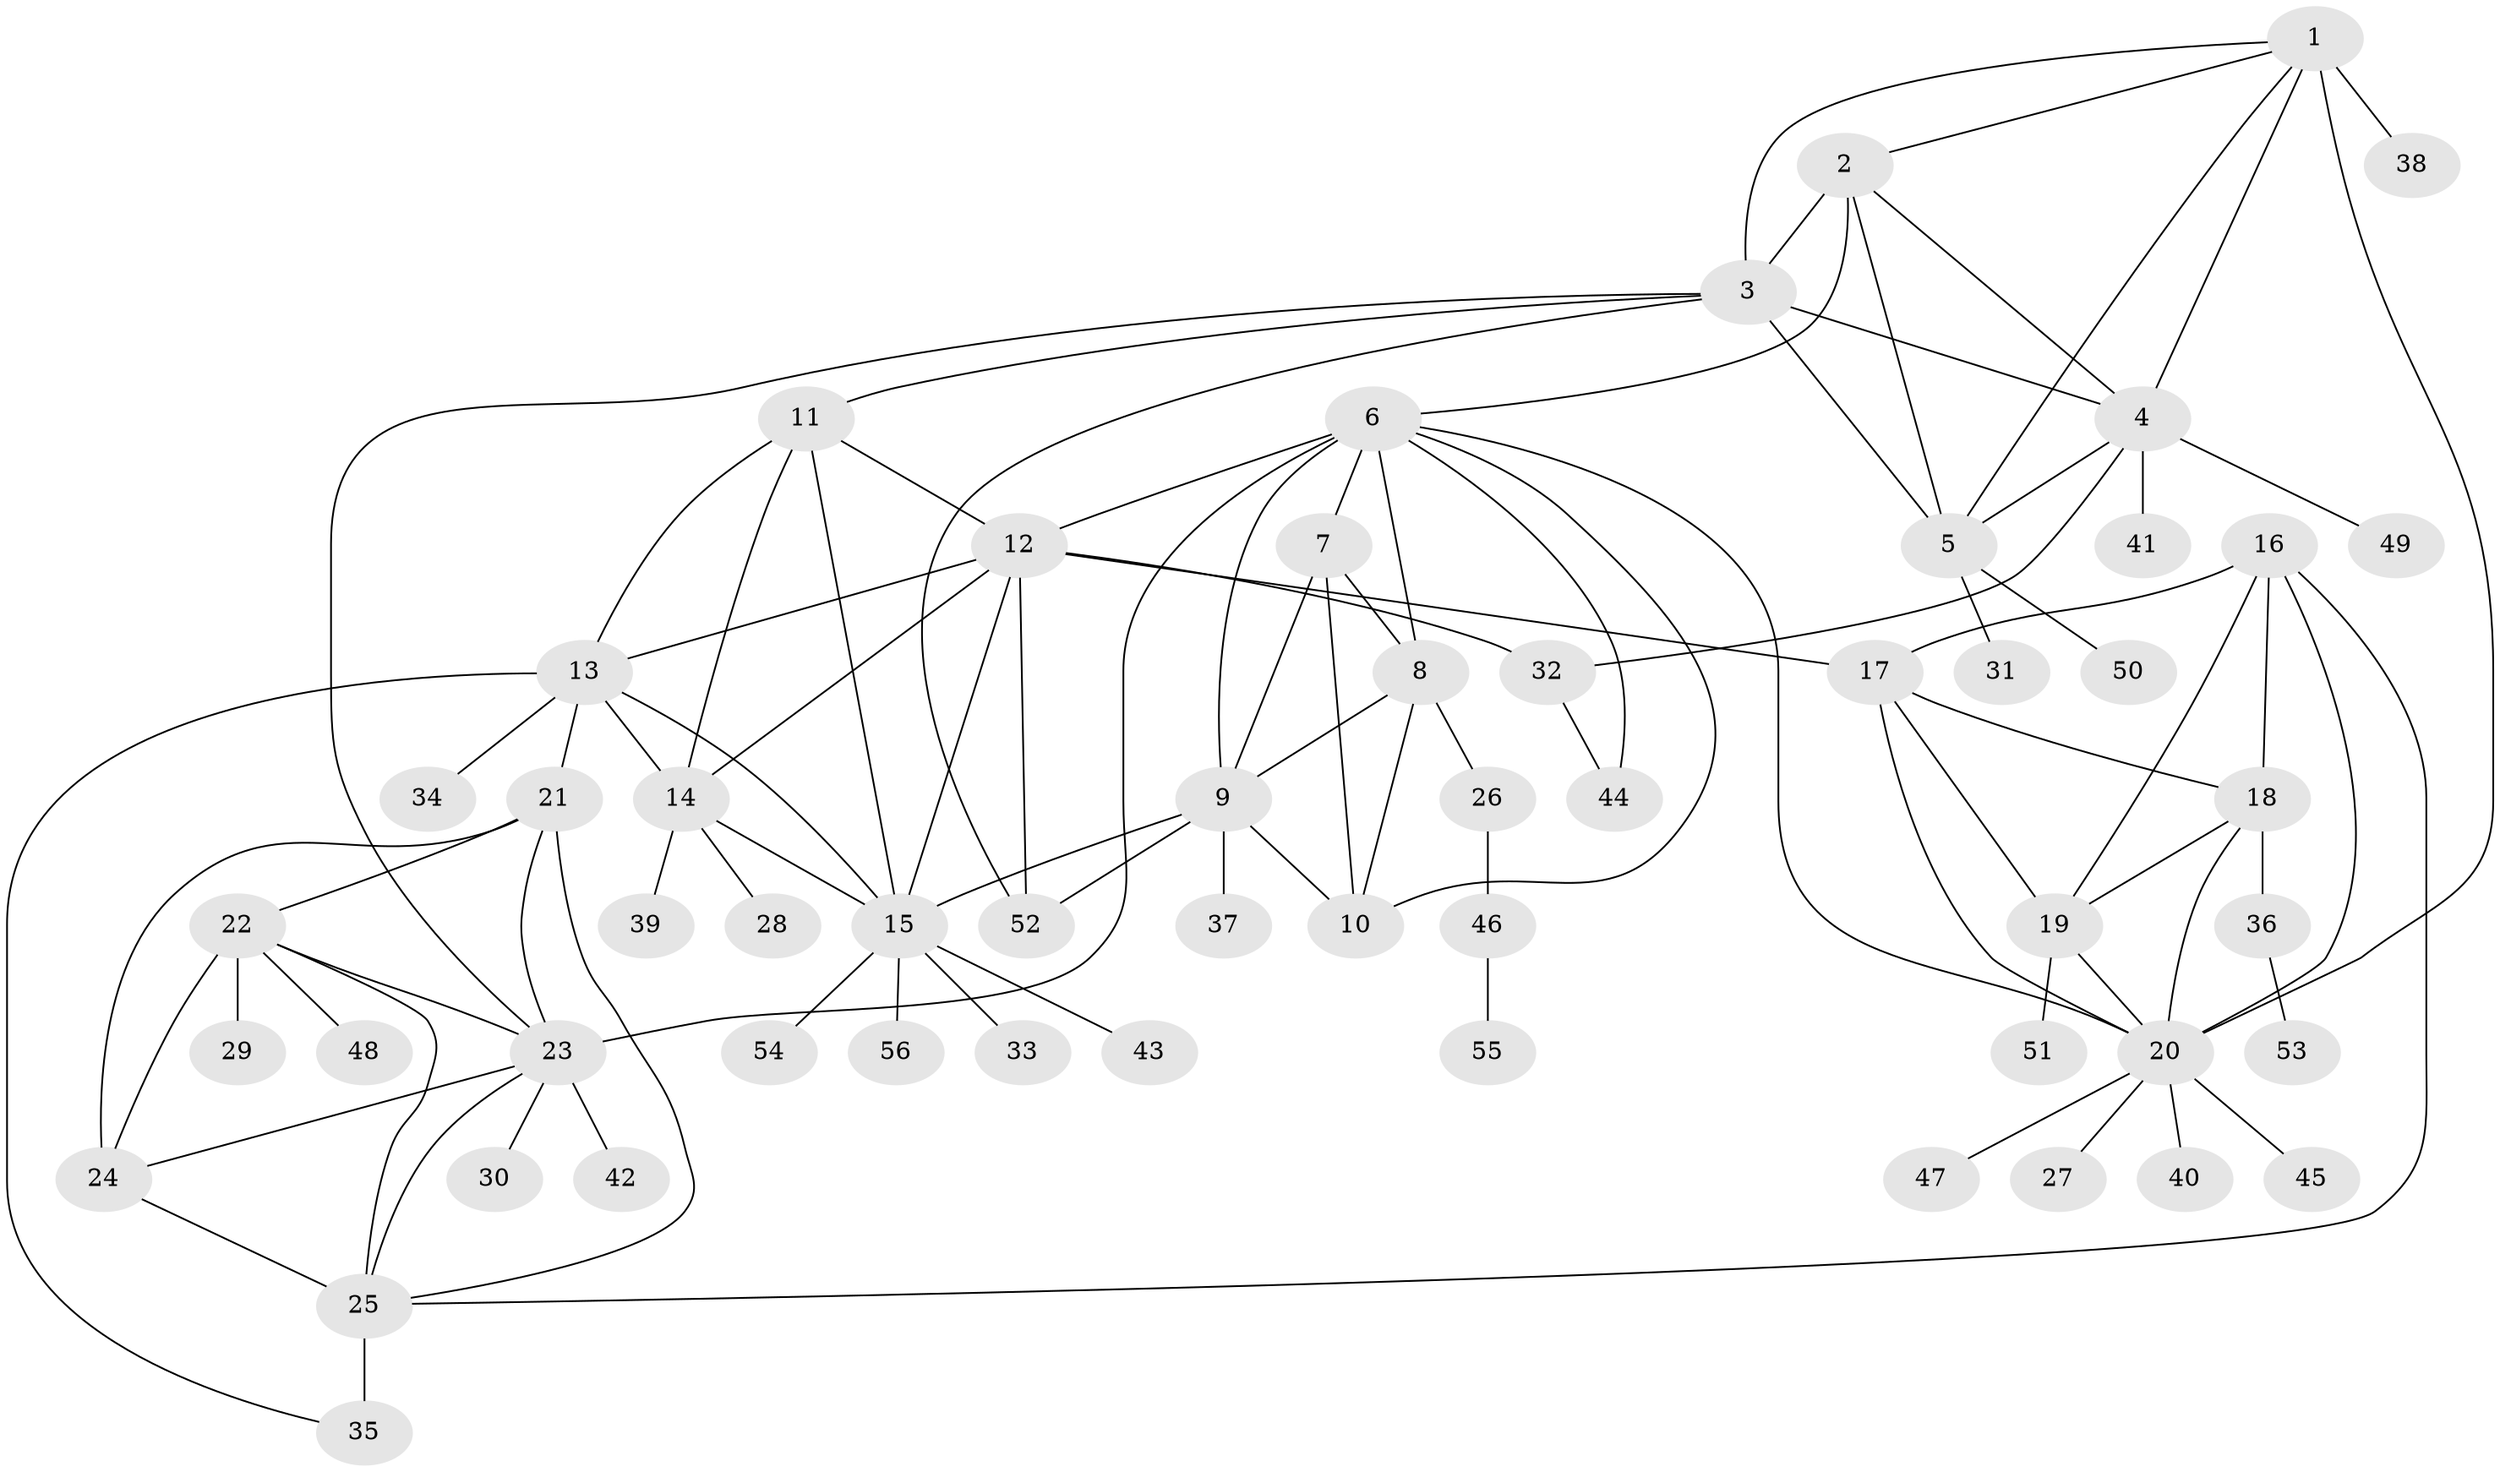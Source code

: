 // original degree distribution, {10: 0.03636363636363636, 8: 0.03636363636363636, 7: 0.03636363636363636, 9: 0.03636363636363636, 6: 0.03636363636363636, 5: 0.02727272727272727, 11: 0.00909090909090909, 4: 0.00909090909090909, 1: 0.5545454545454546, 3: 0.045454545454545456, 2: 0.17272727272727273}
// Generated by graph-tools (version 1.1) at 2025/52/03/04/25 22:52:08]
// undirected, 56 vertices, 97 edges
graph export_dot {
  node [color=gray90,style=filled];
  1;
  2;
  3;
  4;
  5;
  6;
  7;
  8;
  9;
  10;
  11;
  12;
  13;
  14;
  15;
  16;
  17;
  18;
  19;
  20;
  21;
  22;
  23;
  24;
  25;
  26;
  27;
  28;
  29;
  30;
  31;
  32;
  33;
  34;
  35;
  36;
  37;
  38;
  39;
  40;
  41;
  42;
  43;
  44;
  45;
  46;
  47;
  48;
  49;
  50;
  51;
  52;
  53;
  54;
  55;
  56;
  1 -- 2 [weight=1.0];
  1 -- 3 [weight=1.0];
  1 -- 4 [weight=1.0];
  1 -- 5 [weight=1.0];
  1 -- 20 [weight=1.0];
  1 -- 38 [weight=4.0];
  2 -- 3 [weight=3.0];
  2 -- 4 [weight=1.0];
  2 -- 5 [weight=1.0];
  2 -- 6 [weight=1.0];
  3 -- 4 [weight=1.0];
  3 -- 5 [weight=1.0];
  3 -- 11 [weight=1.0];
  3 -- 23 [weight=1.0];
  3 -- 52 [weight=1.0];
  4 -- 5 [weight=1.0];
  4 -- 32 [weight=1.0];
  4 -- 41 [weight=1.0];
  4 -- 49 [weight=1.0];
  5 -- 31 [weight=1.0];
  5 -- 50 [weight=1.0];
  6 -- 7 [weight=1.0];
  6 -- 8 [weight=1.0];
  6 -- 9 [weight=1.0];
  6 -- 10 [weight=1.0];
  6 -- 12 [weight=1.0];
  6 -- 20 [weight=1.0];
  6 -- 23 [weight=2.0];
  6 -- 44 [weight=1.0];
  7 -- 8 [weight=2.0];
  7 -- 9 [weight=1.0];
  7 -- 10 [weight=1.0];
  8 -- 9 [weight=1.0];
  8 -- 10 [weight=1.0];
  8 -- 26 [weight=1.0];
  9 -- 10 [weight=1.0];
  9 -- 15 [weight=1.0];
  9 -- 37 [weight=2.0];
  9 -- 52 [weight=1.0];
  11 -- 12 [weight=2.0];
  11 -- 13 [weight=1.0];
  11 -- 14 [weight=1.0];
  11 -- 15 [weight=1.0];
  12 -- 13 [weight=1.0];
  12 -- 14 [weight=1.0];
  12 -- 15 [weight=1.0];
  12 -- 17 [weight=1.0];
  12 -- 32 [weight=1.0];
  12 -- 52 [weight=1.0];
  13 -- 14 [weight=1.0];
  13 -- 15 [weight=1.0];
  13 -- 21 [weight=1.0];
  13 -- 34 [weight=2.0];
  13 -- 35 [weight=1.0];
  14 -- 15 [weight=1.0];
  14 -- 28 [weight=1.0];
  14 -- 39 [weight=1.0];
  15 -- 33 [weight=1.0];
  15 -- 43 [weight=1.0];
  15 -- 54 [weight=1.0];
  15 -- 56 [weight=1.0];
  16 -- 17 [weight=1.0];
  16 -- 18 [weight=1.0];
  16 -- 19 [weight=1.0];
  16 -- 20 [weight=1.0];
  16 -- 25 [weight=1.0];
  17 -- 18 [weight=1.0];
  17 -- 19 [weight=1.0];
  17 -- 20 [weight=1.0];
  18 -- 19 [weight=1.0];
  18 -- 20 [weight=1.0];
  18 -- 36 [weight=1.0];
  19 -- 20 [weight=1.0];
  19 -- 51 [weight=2.0];
  20 -- 27 [weight=1.0];
  20 -- 40 [weight=1.0];
  20 -- 45 [weight=1.0];
  20 -- 47 [weight=1.0];
  21 -- 22 [weight=1.0];
  21 -- 23 [weight=1.0];
  21 -- 24 [weight=4.0];
  21 -- 25 [weight=1.0];
  22 -- 23 [weight=1.0];
  22 -- 24 [weight=1.0];
  22 -- 25 [weight=1.0];
  22 -- 29 [weight=2.0];
  22 -- 48 [weight=1.0];
  23 -- 24 [weight=1.0];
  23 -- 25 [weight=1.0];
  23 -- 30 [weight=1.0];
  23 -- 42 [weight=1.0];
  24 -- 25 [weight=1.0];
  25 -- 35 [weight=2.0];
  26 -- 46 [weight=1.0];
  32 -- 44 [weight=1.0];
  36 -- 53 [weight=1.0];
  46 -- 55 [weight=1.0];
}
